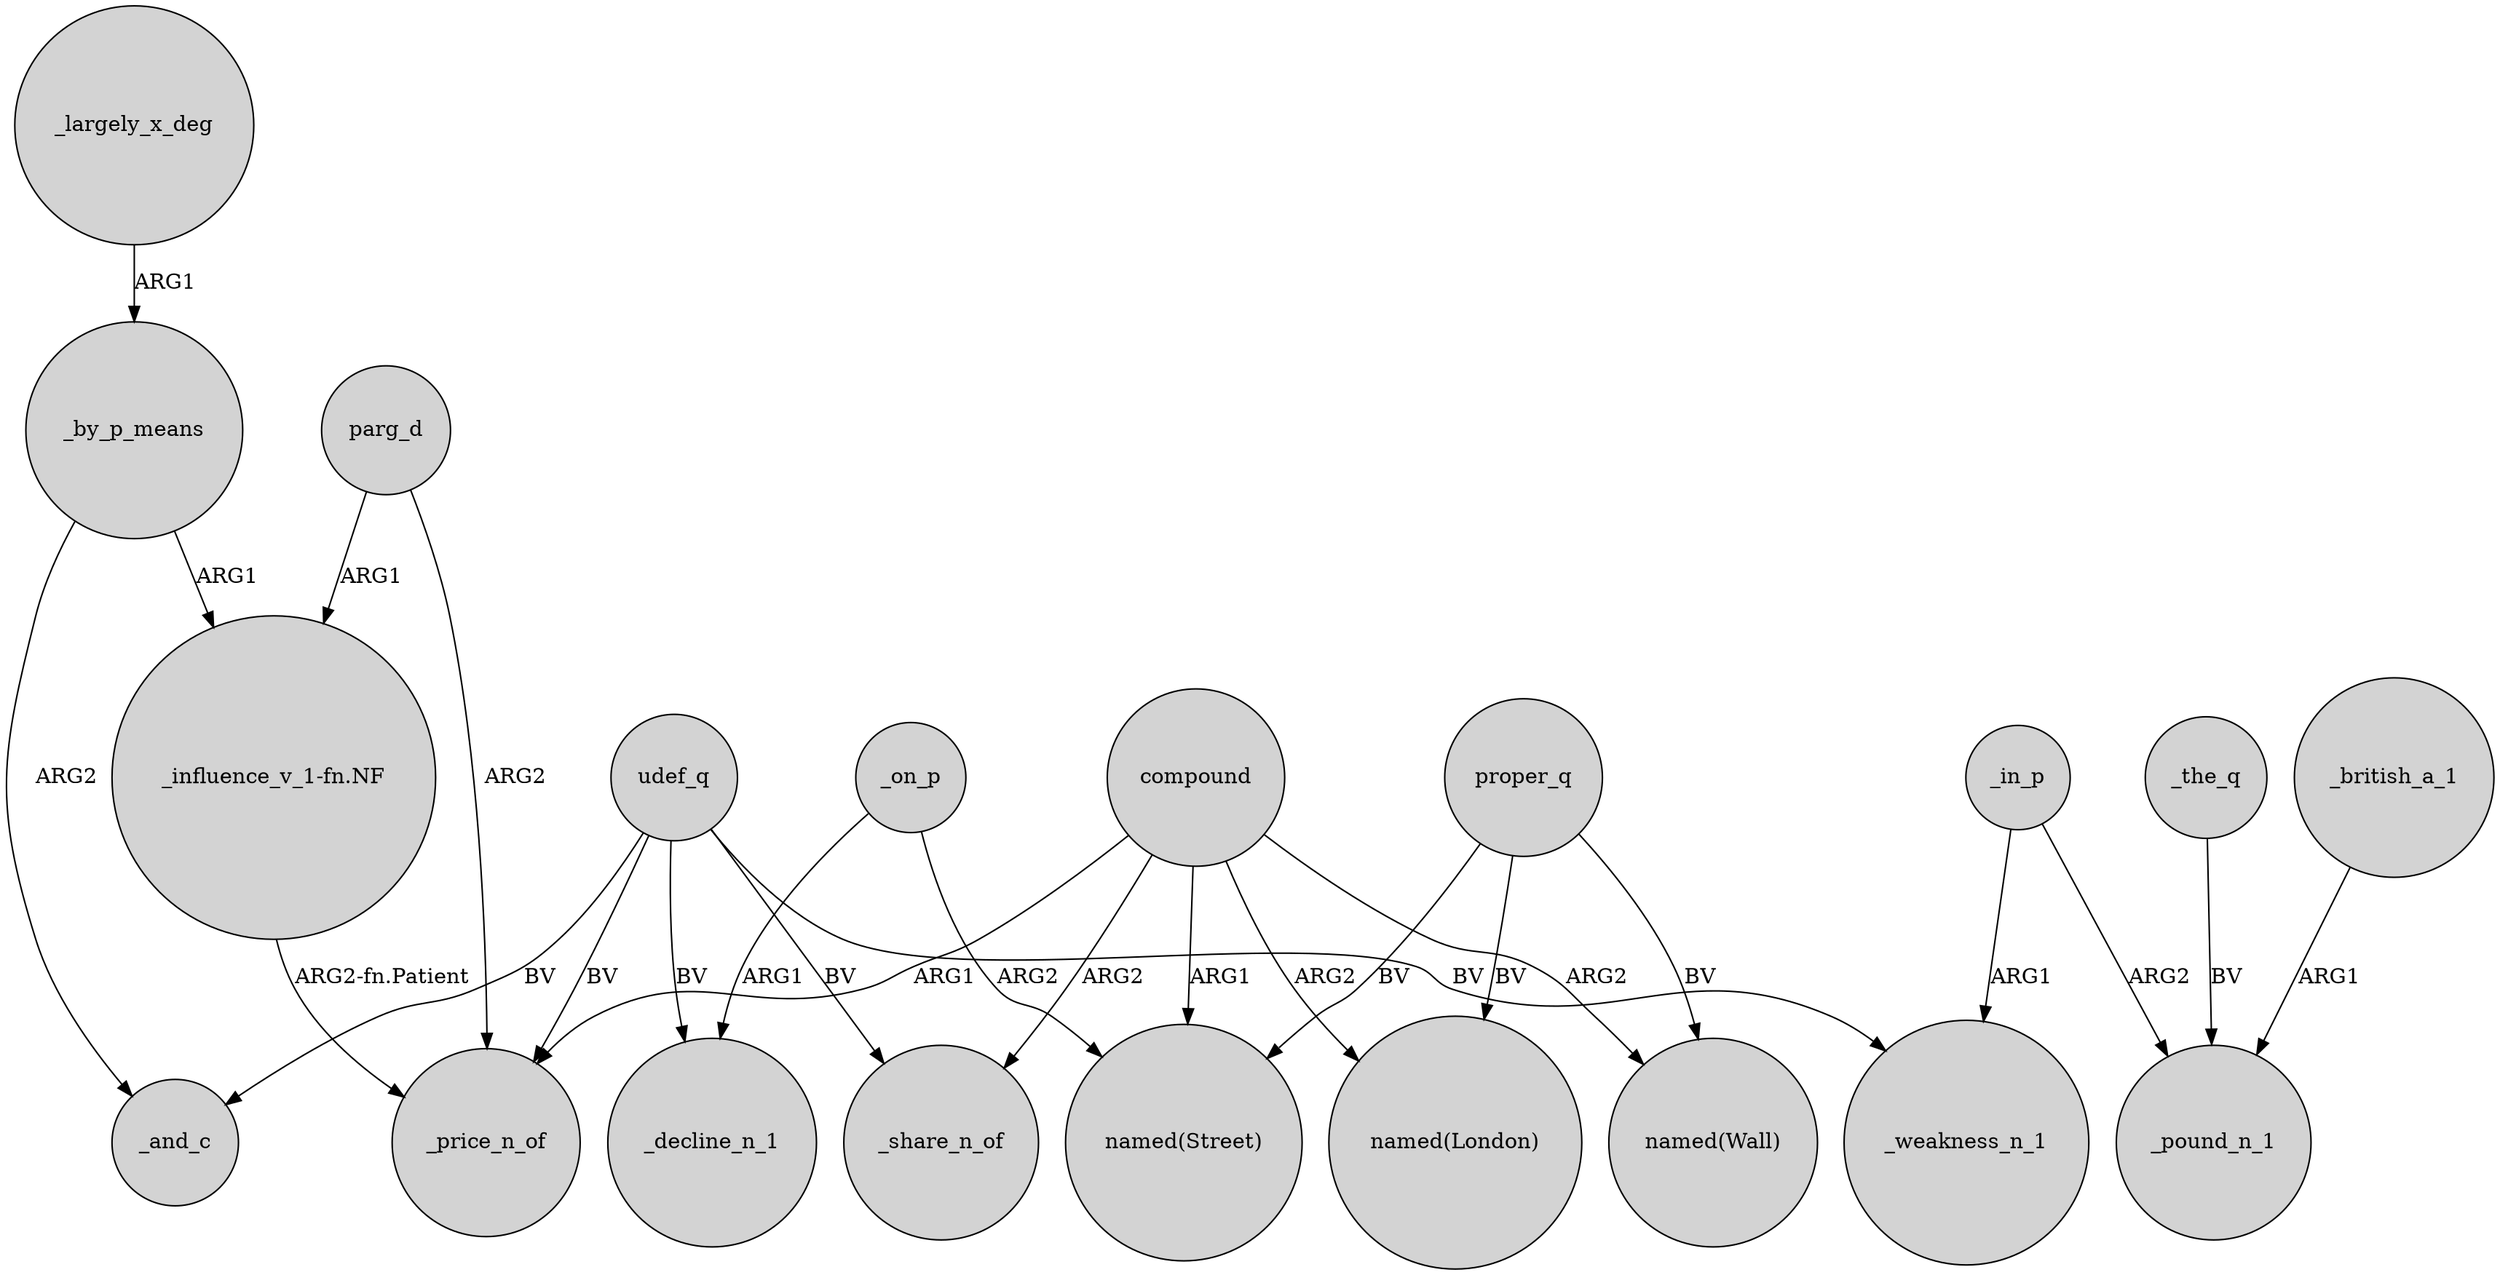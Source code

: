 digraph {
	node [shape=circle style=filled]
	_in_p -> _weakness_n_1 [label=ARG1]
	"_influence_v_1-fn.NF" -> _price_n_of [label="ARG2-fn.Patient"]
	udef_q -> _price_n_of [label=BV]
	compound -> "named(Street)" [label=ARG1]
	proper_q -> "named(Wall)" [label=BV]
	_largely_x_deg -> _by_p_means [label=ARG1]
	_the_q -> _pound_n_1 [label=BV]
	_in_p -> _pound_n_1 [label=ARG2]
	_by_p_means -> _and_c [label=ARG2]
	compound -> _share_n_of [label=ARG2]
	udef_q -> _weakness_n_1 [label=BV]
	_on_p -> _decline_n_1 [label=ARG1]
	proper_q -> "named(Street)" [label=BV]
	compound -> "named(Wall)" [label=ARG2]
	_by_p_means -> "_influence_v_1-fn.NF" [label=ARG1]
	udef_q -> _decline_n_1 [label=BV]
	_on_p -> "named(Street)" [label=ARG2]
	compound -> "named(London)" [label=ARG2]
	udef_q -> _share_n_of [label=BV]
	proper_q -> "named(London)" [label=BV]
	parg_d -> "_influence_v_1-fn.NF" [label=ARG1]
	parg_d -> _price_n_of [label=ARG2]
	compound -> _price_n_of [label=ARG1]
	udef_q -> _and_c [label=BV]
	_british_a_1 -> _pound_n_1 [label=ARG1]
}
